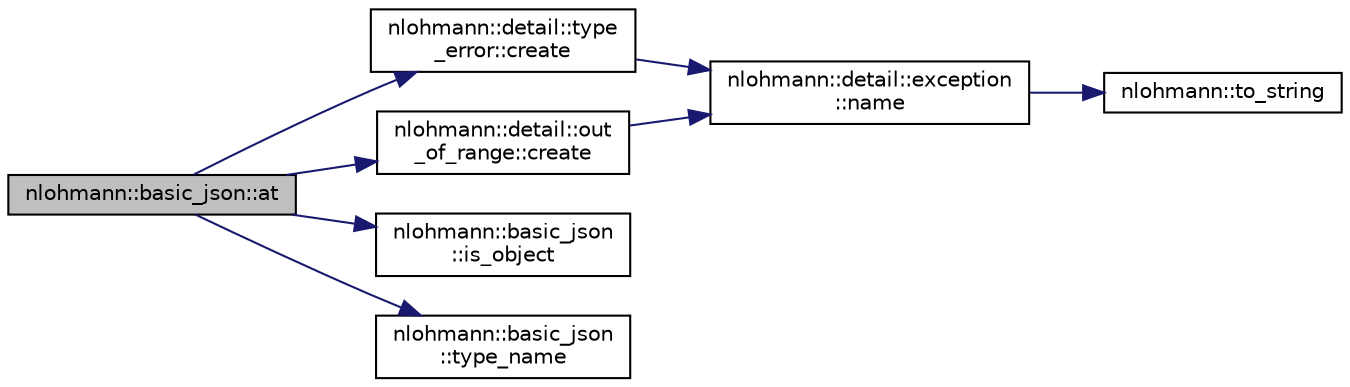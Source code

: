 digraph "nlohmann::basic_json::at"
{
 // LATEX_PDF_SIZE
  edge [fontname="Helvetica",fontsize="10",labelfontname="Helvetica",labelfontsize="10"];
  node [fontname="Helvetica",fontsize="10",shape=record];
  rankdir="LR";
  Node1 [label="nlohmann::basic_json::at",height=0.2,width=0.4,color="black", fillcolor="grey75", style="filled", fontcolor="black",tooltip="access specified object element with bounds checking"];
  Node1 -> Node2 [color="midnightblue",fontsize="10",style="solid"];
  Node2 [label="nlohmann::detail::type\l_error::create",height=0.2,width=0.4,color="black", fillcolor="white", style="filled",URL="$classnlohmann_1_1detail_1_1type__error.html#aecc083aea4b698c33d042670ba50c10f",tooltip=" "];
  Node2 -> Node3 [color="midnightblue",fontsize="10",style="solid"];
  Node3 [label="nlohmann::detail::exception\l::name",height=0.2,width=0.4,color="black", fillcolor="white", style="filled",URL="$classnlohmann_1_1detail_1_1exception.html#abf41a7e9178356314082284e6cfea278",tooltip=" "];
  Node3 -> Node4 [color="midnightblue",fontsize="10",style="solid"];
  Node4 [label="nlohmann::to_string",height=0.2,width=0.4,color="black", fillcolor="white", style="filled",URL="$namespacenlohmann.html#a6ce645a0b8717757e096a5b5773b7a16",tooltip="user-defined to_string function for JSON values"];
  Node1 -> Node5 [color="midnightblue",fontsize="10",style="solid"];
  Node5 [label="nlohmann::detail::out\l_of_range::create",height=0.2,width=0.4,color="black", fillcolor="white", style="filled",URL="$classnlohmann_1_1detail_1_1out__of__range.html#a3f6d82a6f967c4728a1ec735a7867073",tooltip=" "];
  Node5 -> Node3 [color="midnightblue",fontsize="10",style="solid"];
  Node1 -> Node6 [color="midnightblue",fontsize="10",style="solid"];
  Node6 [label="nlohmann::basic_json\l::is_object",height=0.2,width=0.4,color="black", fillcolor="white", style="filled",URL="$classnlohmann_1_1basic__json.html#a57e8411a770a6263d6d8f2116c37f3aa",tooltip="return whether value is an object"];
  Node1 -> Node7 [color="midnightblue",fontsize="10",style="solid"];
  Node7 [label="nlohmann::basic_json\l::type_name",height=0.2,width=0.4,color="black", fillcolor="white", style="filled",URL="$classnlohmann_1_1basic__json.html#a459dbfcd47bd632ca82ca8ff8db278c8",tooltip="return the type as string"];
}

